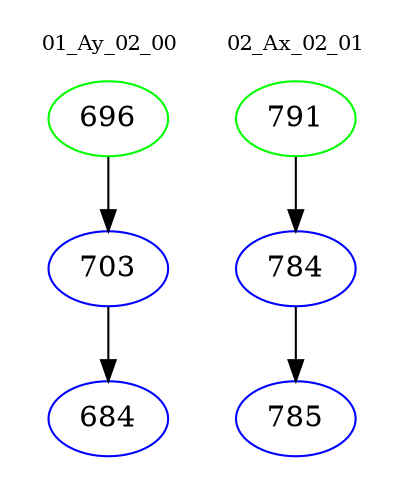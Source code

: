 digraph{
subgraph cluster_0 {
color = white
label = "01_Ay_02_00";
fontsize=10;
T0_696 [label="696", color="green"]
T0_696 -> T0_703 [color="black"]
T0_703 [label="703", color="blue"]
T0_703 -> T0_684 [color="black"]
T0_684 [label="684", color="blue"]
}
subgraph cluster_1 {
color = white
label = "02_Ax_02_01";
fontsize=10;
T1_791 [label="791", color="green"]
T1_791 -> T1_784 [color="black"]
T1_784 [label="784", color="blue"]
T1_784 -> T1_785 [color="black"]
T1_785 [label="785", color="blue"]
}
}
